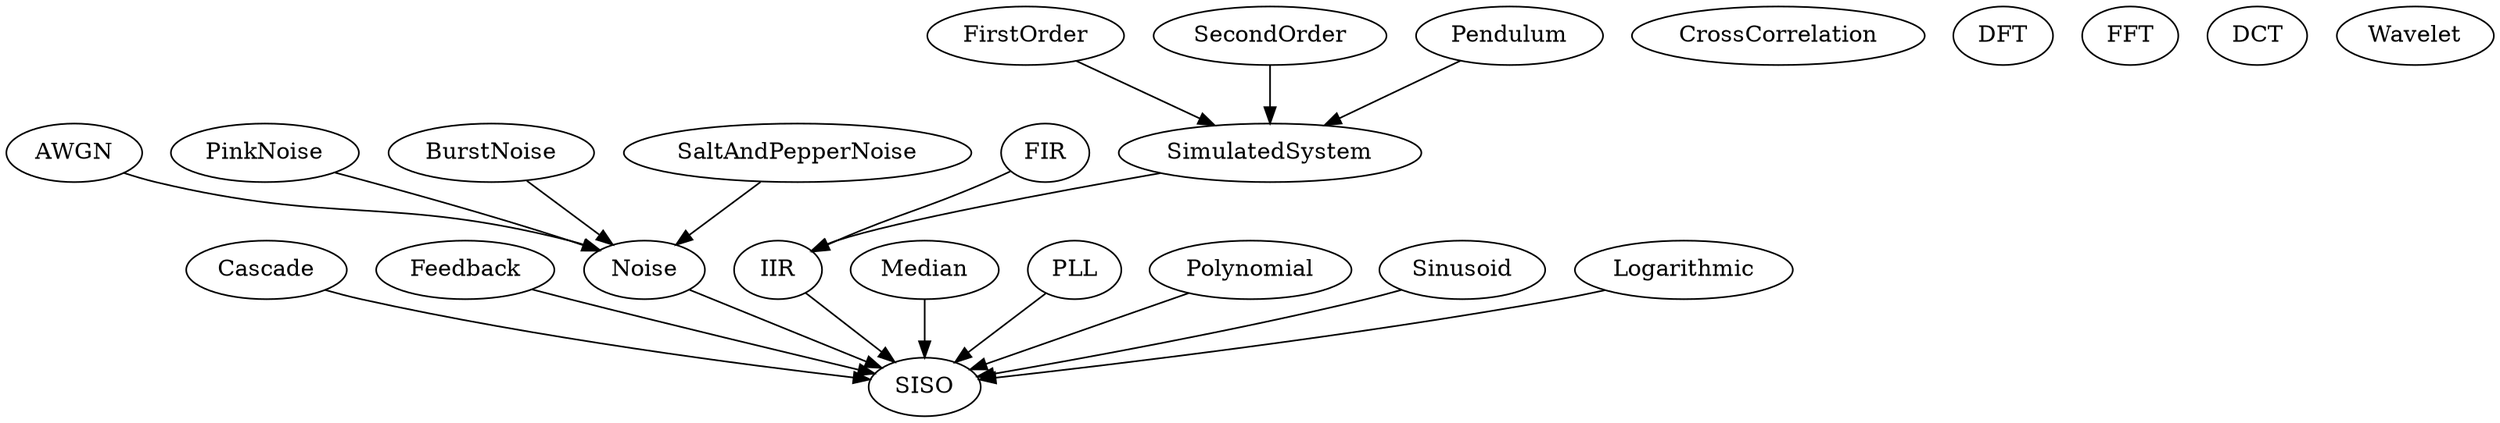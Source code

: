 digraph {
	// System Composition
	Cascade -> SISO
	Feedback -> SISO
	
	// Noise
	Noise -> SISO
	AWGN -> Noise
	PinkNoise -> Noise
	BurstNoise -> Noise
	SaltAndPepperNoise -> Noise

	// Digital Filters
	IIR -> SISO
	FIR -> IIR

	// Non-linear Filters/Systems
	Median -> SISO
	PLL -> SISO
	Polynomial -> SISO
	Sinusoid -> SISO
	Logarithmic -> SISO

	// Simulation
	SimulatedSystem -> IIR
	FirstOrder -> SimulatedSystem
	SecondOrder -> SimulatedSystem
	Pendulum -> SimulatedSystem

	// ???
	CrossCorrelation
	DFT
	FFT
	DCT
	Wavelet
	
	// Adaptive Filters
}
